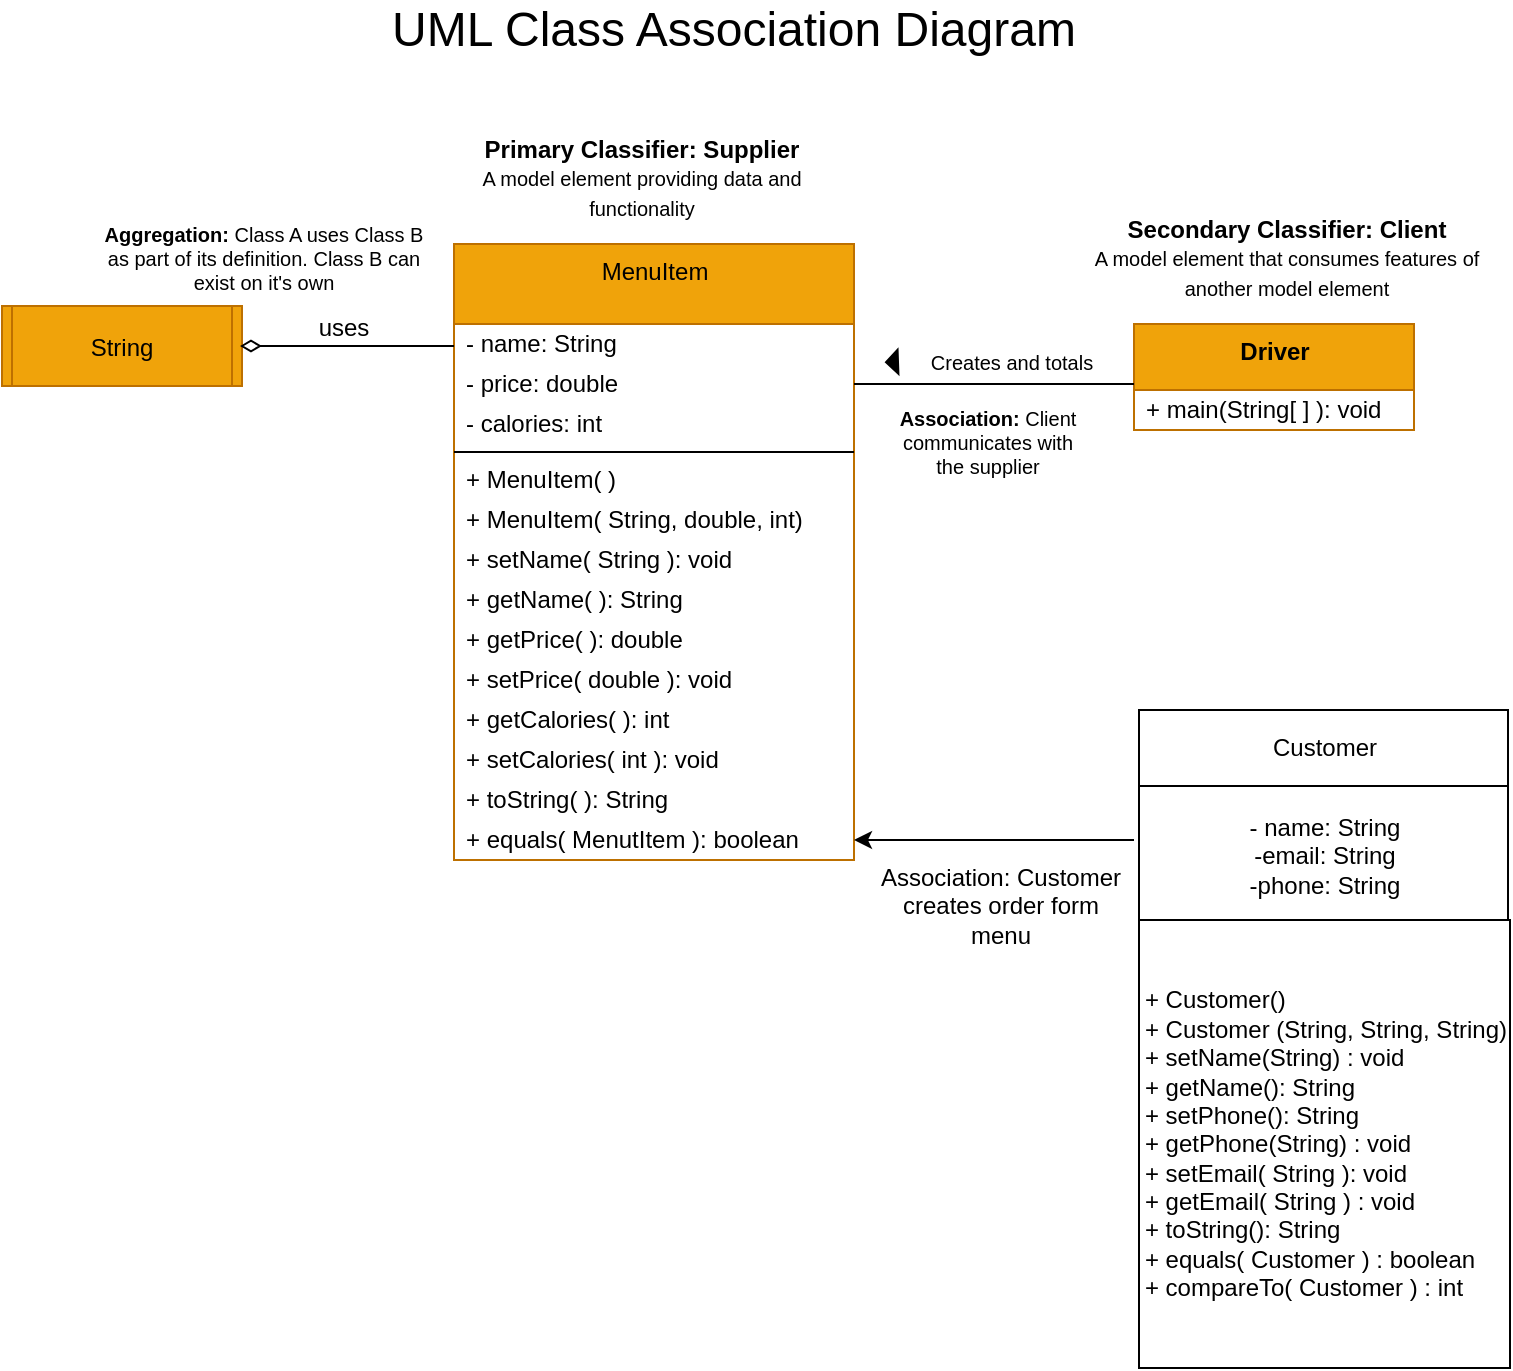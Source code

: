 <mxfile>
    <diagram id="UaGBfOgOZmbS1fEzo6CH" name="Page-1">
        <mxGraphModel dx="363" dy="733" grid="0" gridSize="10" guides="1" tooltips="1" connect="1" arrows="1" fold="1" page="1" pageScale="1" pageWidth="850" pageHeight="1100" background="none" math="0" shadow="0">
            <root>
                <mxCell id="0"/>
                <mxCell id="1" parent="0"/>
                <mxCell id="2" value="MenuItem" style="swimlane;fontStyle=0;align=center;verticalAlign=top;childLayout=stackLayout;horizontal=1;startSize=40;horizontalStack=0;resizeParent=1;resizeParentMax=0;resizeLast=0;collapsible=0;marginBottom=0;html=1;fillColor=#f0a30a;fontColor=#000000;strokeColor=#BD7000;" parent="1" vertex="1">
                    <mxGeometry x="270" y="190" width="200" height="308" as="geometry"/>
                </mxCell>
                <mxCell id="4" value="- name: String" style="text;html=1;strokeColor=none;fillColor=none;align=left;verticalAlign=middle;spacingLeft=4;spacingRight=4;overflow=hidden;rotatable=0;points=[[0,0.5],[1,0.5]];portConstraint=eastwest;" parent="2" vertex="1">
                    <mxGeometry y="40" width="200" height="20" as="geometry"/>
                </mxCell>
                <mxCell id="10" value="- price: double" style="text;html=1;strokeColor=none;fillColor=none;align=left;verticalAlign=middle;spacingLeft=4;spacingRight=4;overflow=hidden;rotatable=0;points=[[0,0.5],[1,0.5]];portConstraint=eastwest;" parent="2" vertex="1">
                    <mxGeometry y="60" width="200" height="20" as="geometry"/>
                </mxCell>
                <mxCell id="11" value="- calories: int" style="text;html=1;strokeColor=none;fillColor=none;align=left;verticalAlign=middle;spacingLeft=4;spacingRight=4;overflow=hidden;rotatable=0;points=[[0,0.5],[1,0.5]];portConstraint=eastwest;" parent="2" vertex="1">
                    <mxGeometry y="80" width="200" height="20" as="geometry"/>
                </mxCell>
                <mxCell id="7" value="" style="line;strokeWidth=1;fillColor=none;align=left;verticalAlign=middle;spacingTop=-1;spacingLeft=3;spacingRight=3;rotatable=0;labelPosition=right;points=[];portConstraint=eastwest;" parent="2" vertex="1">
                    <mxGeometry y="100" width="200" height="8" as="geometry"/>
                </mxCell>
                <mxCell id="9" value="+ MenuItem( )" style="text;html=1;strokeColor=none;fillColor=none;align=left;verticalAlign=middle;spacingLeft=4;spacingRight=4;overflow=hidden;rotatable=0;points=[[0,0.5],[1,0.5]];portConstraint=eastwest;" parent="2" vertex="1">
                    <mxGeometry y="108" width="200" height="20" as="geometry"/>
                </mxCell>
                <mxCell id="12" value="+ MenuItem( String, double, int)" style="text;html=1;strokeColor=none;fillColor=none;align=left;verticalAlign=middle;spacingLeft=4;spacingRight=4;overflow=hidden;rotatable=0;points=[[0,0.5],[1,0.5]];portConstraint=eastwest;" parent="2" vertex="1">
                    <mxGeometry y="128" width="200" height="20" as="geometry"/>
                </mxCell>
                <mxCell id="13" value="+ setName( String ): void" style="text;html=1;strokeColor=none;fillColor=none;align=left;verticalAlign=middle;spacingLeft=4;spacingRight=4;overflow=hidden;rotatable=0;points=[[0,0.5],[1,0.5]];portConstraint=eastwest;" parent="2" vertex="1">
                    <mxGeometry y="148" width="200" height="20" as="geometry"/>
                </mxCell>
                <mxCell id="14" value="+ getName( ): String" style="text;html=1;strokeColor=none;fillColor=none;align=left;verticalAlign=middle;spacingLeft=4;spacingRight=4;overflow=hidden;rotatable=0;points=[[0,0.5],[1,0.5]];portConstraint=eastwest;" parent="2" vertex="1">
                    <mxGeometry y="168" width="200" height="20" as="geometry"/>
                </mxCell>
                <mxCell id="15" value="+ getPrice( ): double" style="text;html=1;strokeColor=none;fillColor=none;align=left;verticalAlign=middle;spacingLeft=4;spacingRight=4;overflow=hidden;rotatable=0;points=[[0,0.5],[1,0.5]];portConstraint=eastwest;" parent="2" vertex="1">
                    <mxGeometry y="188" width="200" height="20" as="geometry"/>
                </mxCell>
                <mxCell id="17" value="+ setPrice( double ): void" style="text;html=1;strokeColor=none;fillColor=none;align=left;verticalAlign=middle;spacingLeft=4;spacingRight=4;overflow=hidden;rotatable=0;points=[[0,0.5],[1,0.5]];portConstraint=eastwest;" parent="2" vertex="1">
                    <mxGeometry y="208" width="200" height="20" as="geometry"/>
                </mxCell>
                <mxCell id="16" value="+ getCalories( ): int" style="text;html=1;strokeColor=none;fillColor=none;align=left;verticalAlign=middle;spacingLeft=4;spacingRight=4;overflow=hidden;rotatable=0;points=[[0,0.5],[1,0.5]];portConstraint=eastwest;" parent="2" vertex="1">
                    <mxGeometry y="228" width="200" height="20" as="geometry"/>
                </mxCell>
                <mxCell id="19" value="+ setCalories( int ): void" style="text;html=1;strokeColor=none;fillColor=none;align=left;verticalAlign=middle;spacingLeft=4;spacingRight=4;overflow=hidden;rotatable=0;points=[[0,0.5],[1,0.5]];portConstraint=eastwest;" parent="2" vertex="1">
                    <mxGeometry y="248" width="200" height="20" as="geometry"/>
                </mxCell>
                <mxCell id="20" value="+ toString( ): String" style="text;html=1;strokeColor=none;fillColor=none;align=left;verticalAlign=middle;spacingLeft=4;spacingRight=4;overflow=hidden;rotatable=0;points=[[0,0.5],[1,0.5]];portConstraint=eastwest;" parent="2" vertex="1">
                    <mxGeometry y="268" width="200" height="20" as="geometry"/>
                </mxCell>
                <mxCell id="21" value="+ equals( MenutItem ): boolean" style="text;html=1;strokeColor=none;fillColor=none;align=left;verticalAlign=middle;spacingLeft=4;spacingRight=4;overflow=hidden;rotatable=0;points=[[0,0.5],[1,0.5]];portConstraint=eastwest;" parent="2" vertex="1">
                    <mxGeometry y="288" width="200" height="20" as="geometry"/>
                </mxCell>
                <mxCell id="22" value="&lt;b&gt;Driver&lt;/b&gt;" style="swimlane;fontStyle=0;align=center;verticalAlign=top;childLayout=stackLayout;horizontal=1;startSize=33;horizontalStack=0;resizeParent=1;resizeParentMax=0;resizeLast=0;collapsible=0;marginBottom=0;html=1;fillColor=#f0a30a;fontColor=#000000;strokeColor=#BD7000;" parent="1" vertex="1">
                    <mxGeometry x="610" y="230" width="140" height="53" as="geometry"/>
                </mxCell>
                <mxCell id="29" value="+ main(String[ ] ): void" style="text;html=1;strokeColor=none;fillColor=none;align=left;verticalAlign=middle;spacingLeft=4;spacingRight=4;overflow=hidden;rotatable=0;points=[[0,0.5],[1,0.5]];portConstraint=eastwest;" parent="22" vertex="1">
                    <mxGeometry y="33" width="140" height="20" as="geometry"/>
                </mxCell>
                <mxCell id="33" value="" style="triangle;aspect=fixed;fillColor=strokeColor;rotation=-182;" parent="1" vertex="1">
                    <mxGeometry x="486" y="243" width="6" height="12" as="geometry"/>
                </mxCell>
                <mxCell id="34" value="" style="endArrow=none;html=1;rounded=0;align=center;verticalAlign=bottom;labelBackgroundColor=none;" parent="1" edge="1">
                    <mxGeometry relative="1" as="geometry">
                        <mxPoint x="470" y="260" as="sourcePoint"/>
                        <mxPoint x="610" y="260" as="targetPoint"/>
                    </mxGeometry>
                </mxCell>
                <mxCell id="35" value="&lt;b&gt;Secondary Classifier: Client&lt;/b&gt;&lt;br&gt;&lt;font style=&quot;font-size: 10px;&quot;&gt;A model element that consumes features of another model element&lt;/font&gt;" style="text;strokeColor=none;align=center;fillColor=none;html=1;verticalAlign=middle;whiteSpace=wrap;rounded=0;" parent="1" vertex="1">
                    <mxGeometry x="576" y="182" width="221" height="30" as="geometry"/>
                </mxCell>
                <mxCell id="36" value="&lt;b&gt;Primary Classifier: Supplier&lt;/b&gt;&lt;br&gt;&lt;font style=&quot;font-size: 10px;&quot;&gt;A model element providing data and functionality&lt;/font&gt;" style="text;strokeColor=none;align=center;fillColor=none;html=1;verticalAlign=middle;whiteSpace=wrap;rounded=0;" parent="1" vertex="1">
                    <mxGeometry x="280" y="142" width="168" height="30" as="geometry"/>
                </mxCell>
                <mxCell id="37" value="Creates and totals" style="text;strokeColor=none;align=center;fillColor=none;html=1;verticalAlign=middle;whiteSpace=wrap;rounded=0;fontSize=10;" parent="1" vertex="1">
                    <mxGeometry x="501" y="234" width="96" height="30" as="geometry"/>
                </mxCell>
                <mxCell id="38" value="&lt;font style=&quot;font-size: 24px;&quot;&gt;UML Class Association Diagram&lt;/font&gt;" style="text;strokeColor=none;align=center;fillColor=none;html=1;verticalAlign=middle;whiteSpace=wrap;rounded=0;fontSize=10;" parent="1" vertex="1">
                    <mxGeometry x="231" y="68" width="358" height="30" as="geometry"/>
                </mxCell>
                <mxCell id="39" value="String" style="shape=process2;fixedSize=1;size=5;fontStyle=0;fontSize=12;fillColor=#f0a30a;fontColor=#000000;strokeColor=#BD7000;" parent="1" vertex="1">
                    <mxGeometry x="44" y="221" width="120" height="40" as="geometry"/>
                </mxCell>
                <mxCell id="40" value="" style="endArrow=none;startArrow=diamondThin;endFill=0;startFill=0;html=1;verticalAlign=bottom;labelBackgroundColor=none;strokeWidth=1;startSize=8;endSize=8;fontSize=12;exitX=1;exitY=0.5;exitDx=0;exitDy=0;entryX=0.005;entryY=0.078;entryDx=0;entryDy=0;entryPerimeter=0;" parent="1" edge="1">
                    <mxGeometry width="160" relative="1" as="geometry">
                        <mxPoint x="163" y="241" as="sourcePoint"/>
                        <mxPoint x="270.0" y="241.024" as="targetPoint"/>
                    </mxGeometry>
                </mxCell>
                <mxCell id="41" value="uses" style="text;strokeColor=none;align=center;fillColor=none;html=1;verticalAlign=middle;whiteSpace=wrap;rounded=0;fontSize=12;" parent="1" vertex="1">
                    <mxGeometry x="185" y="217" width="60" height="30" as="geometry"/>
                </mxCell>
                <mxCell id="42" value="&lt;b&gt;Association:&lt;/b&gt; Client communicates with the supplier" style="text;strokeColor=none;align=center;fillColor=none;html=1;verticalAlign=middle;whiteSpace=wrap;rounded=0;fontSize=10;" parent="1" vertex="1">
                    <mxGeometry x="486" y="274" width="102" height="30" as="geometry"/>
                </mxCell>
                <mxCell id="43" value="&lt;b&gt;Aggregation:&lt;/b&gt; Class A uses Class B as part of its definition. Class B can exist on it's own" style="text;strokeColor=none;align=center;fillColor=none;html=1;verticalAlign=middle;whiteSpace=wrap;rounded=0;fontSize=10;" parent="1" vertex="1">
                    <mxGeometry x="91" y="182" width="168" height="30" as="geometry"/>
                </mxCell>
                <mxCell id="44" value="Customer" style="whiteSpace=wrap;html=1;" parent="1" vertex="1">
                    <mxGeometry x="612.5" y="423" width="184.5" height="38" as="geometry"/>
                </mxCell>
                <mxCell id="45" value="- name: String&lt;br&gt;-email: String&lt;br&gt;-phone: String" style="whiteSpace=wrap;html=1;" parent="1" vertex="1">
                    <mxGeometry x="612.5" y="461" width="184.5" height="70" as="geometry"/>
                </mxCell>
                <mxCell id="46" value="&lt;div style=&quot;text-align: left;&quot;&gt;&lt;span style=&quot;background-color: initial;&quot;&gt;+ Customer()&lt;/span&gt;&lt;/div&gt;+ Customer (String, String, String)&lt;br&gt;&lt;div style=&quot;text-align: left;&quot;&gt;&lt;span style=&quot;background-color: initial;&quot;&gt;+ setName(String) : void&lt;/span&gt;&lt;/div&gt;&lt;div style=&quot;text-align: left;&quot;&gt;&lt;span style=&quot;background-color: initial;&quot;&gt;+ getName(): String&lt;/span&gt;&lt;/div&gt;&lt;div style=&quot;text-align: left;&quot;&gt;&lt;span style=&quot;background-color: initial;&quot;&gt;+ setPhone(): String&lt;/span&gt;&lt;/div&gt;&lt;div style=&quot;text-align: left;&quot;&gt;&lt;span style=&quot;background-color: initial;&quot;&gt;+ getPhone(String) : void&lt;/span&gt;&lt;/div&gt;&lt;div style=&quot;text-align: left;&quot;&gt;&lt;span style=&quot;background-color: initial;&quot;&gt;+ setEmail( String ): void&lt;/span&gt;&lt;/div&gt;&lt;div style=&quot;text-align: left;&quot;&gt;&lt;span style=&quot;background-color: initial;&quot;&gt;+ getEmail( String ) : void&lt;/span&gt;&lt;/div&gt;&lt;div style=&quot;text-align: left;&quot;&gt;&lt;span style=&quot;background-color: initial;&quot;&gt;+ toString(): String&lt;/span&gt;&lt;/div&gt;&lt;div style=&quot;text-align: left;&quot;&gt;&lt;span style=&quot;background-color: initial;&quot;&gt;+ equals( Customer ) : boolean&lt;/span&gt;&lt;/div&gt;&lt;div style=&quot;text-align: left;&quot;&gt;&lt;span style=&quot;background-color: initial;&quot;&gt;+ compareTo( Customer ) : int&lt;/span&gt;&lt;/div&gt;" style="whiteSpace=wrap;html=1;" parent="1" vertex="1">
                    <mxGeometry x="612.5" y="528" width="185.5" height="224" as="geometry"/>
                </mxCell>
                <mxCell id="47" value="" style="edgeStyle=none;orthogonalLoop=1;jettySize=auto;html=1;entryX=1;entryY=0.5;entryDx=0;entryDy=0;" parent="1" target="21" edge="1">
                    <mxGeometry width="80" relative="1" as="geometry">
                        <mxPoint x="610" y="488" as="sourcePoint"/>
                        <mxPoint x="572" y="487" as="targetPoint"/>
                        <Array as="points"/>
                    </mxGeometry>
                </mxCell>
                <mxCell id="48" value="Association: Customer creates order form menu" style="text;strokeColor=none;align=center;fillColor=none;html=1;verticalAlign=middle;whiteSpace=wrap;rounded=0;" parent="1" vertex="1">
                    <mxGeometry x="477" y="506" width="133" height="30" as="geometry"/>
                </mxCell>
            </root>
        </mxGraphModel>
    </diagram>
</mxfile>